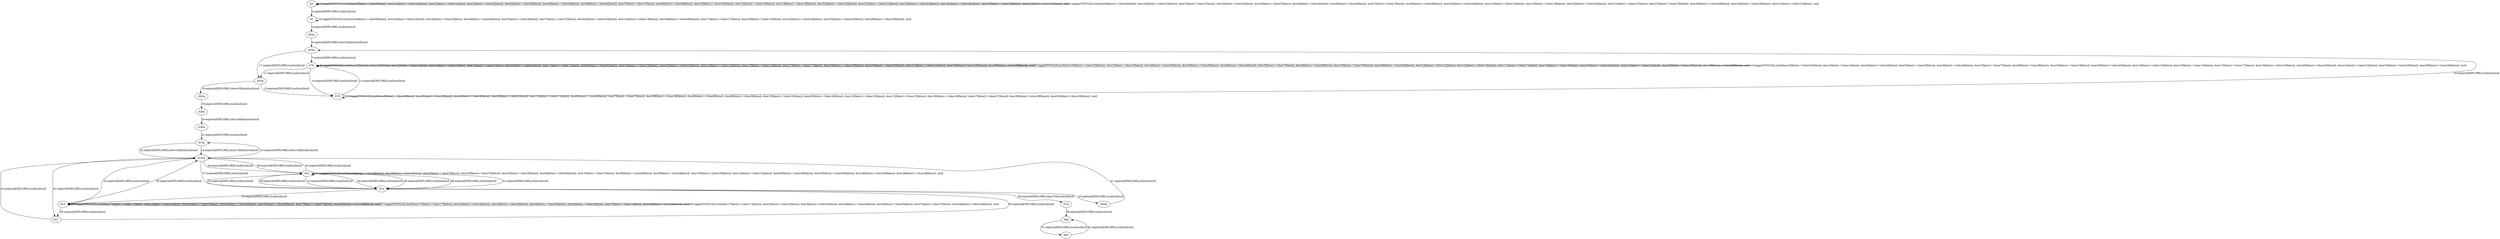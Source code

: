 # Total number of goals covered by this test: 3
# b23 --> d7p
# d13m --> b24
# b24 --> b24

digraph g {
"b0" -> "b0" [label = "1-toggle[TOGGLE];/null/door0[false]:=!(door0[false]); door32[false]:=!(door32[false]); door1[false]:=!(door1[false]); door2[false]:=!(door2[false]); door3[false]:=!(door3[false]); door4[false]:=!(door4[false]); door6[false]:=!(door6[false]); door7[false]:=!(door7[false]); door9[false]:=!(door9[false]); door43[false]:=!(door43[false]); door13[false]:=!(door13[false]); door19[false]:=!(door19[false]); door52[false]:=!(door52[false]); door21[false]:=!(door21[false]); door23[false]:=!(door23[false]); door26[false]:=!(door26[false]); door29[false]:=!(door29[false]); door31[false]:=!(door31[false]); /null"];
"b0" -> "b0" [label = "2-toggle[TOGGLE];/null/door0[false]:=!(door0[false]); door32[false]:=!(door32[false]); door1[false]:=!(door1[false]); door2[false]:=!(door2[false]); door3[false]:=!(door3[false]); door4[false]:=!(door4[false]); door6[false]:=!(door6[false]); door7[false]:=!(door7[false]); door9[false]:=!(door9[false]); door43[false]:=!(door43[false]); door13[false]:=!(door13[false]); door19[false]:=!(door19[false]); door52[false]:=!(door52[false]); door21[false]:=!(door21[false]); door23[false]:=!(door23[false]); door26[false]:=!(door26[false]); door29[false]:=!(door29[false]); door31[false]:=!(door31[false]); /null"];
"b0" -> "b1" [label = "3-explore[EXPLORE];/null/null/null"];
"b1" -> "b1" [label = "4-toggle[TOGGLE];/null/door0[false]:=!(door0[false]); door1[false]:=!(door1[false]); door2[false]:=!(door2[false]); door4[false]:=!(door4[false]); door5[false]:=!(door5[false]); door7[false]:=!(door7[false]); door43[false]:=!(door43[false]); door13[false]:=!(door13[false]); door46[false]:=!(door46[false]); door17[false]:=!(door17[false]); door19[false]:=!(door19[false]); door52[false]:=!(door52[false]); door25[false]:=!(door25[false]); door29[false]:=!(door29[false]); /null"];
"b1" -> "d52p" [label = "5-explore[EXPLORE];/null/null/null"];
"d52p" -> "d52m" [label = "6-explore[EXPLORE];/door52[false]/null/null"];
"d52m" -> "b78" [label = "7-explore[EXPLORE];/null/null/null"];
"b78" -> "b78" [label = "8-toggle[TOGGLE];/null/door32[false]:=!(door32[false]); door1[false]:=!(door1[false]); door2[false]:=!(door2[false]); door3[false]:=!(door3[false]); door4[false]:=!(door4[false]); door7[false]:=!(door7[false]); door9[false]:=!(door9[false]); door10[false]:=!(door10[false]); door43[false]:=!(door43[false]); door12[false]:=!(door12[false]); door13[false]:=!(door13[false]); door17[false]:=!(door17[false]); door19[false]:=!(door19[false]); door20[false]:=!(door20[false]); door21[false]:=!(door21[false]); door25[false]:=!(door25[false]); door29[false]:=!(door29[false]); /null"];
"b78" -> "b78" [label = "9-toggle[TOGGLE];/null/door32[false]:=!(door32[false]); door1[false]:=!(door1[false]); door2[false]:=!(door2[false]); door3[false]:=!(door3[false]); door4[false]:=!(door4[false]); door7[false]:=!(door7[false]); door9[false]:=!(door9[false]); door10[false]:=!(door10[false]); door43[false]:=!(door43[false]); door12[false]:=!(door12[false]); door13[false]:=!(door13[false]); door17[false]:=!(door17[false]); door19[false]:=!(door19[false]); door20[false]:=!(door20[false]); door21[false]:=!(door21[false]); door25[false]:=!(door25[false]); door29[false]:=!(door29[false]); /null"];
"b78" -> "b78" [label = "10-toggle[TOGGLE];/null/door32[false]:=!(door32[false]); door1[false]:=!(door1[false]); door2[false]:=!(door2[false]); door3[false]:=!(door3[false]); door4[false]:=!(door4[false]); door7[false]:=!(door7[false]); door9[false]:=!(door9[false]); door10[false]:=!(door10[false]); door43[false]:=!(door43[false]); door12[false]:=!(door12[false]); door13[false]:=!(door13[false]); door17[false]:=!(door17[false]); door19[false]:=!(door19[false]); door20[false]:=!(door20[false]); door21[false]:=!(door21[false]); door25[false]:=!(door25[false]); door29[false]:=!(door29[false]); /null"];
"b78" -> "d43p" [label = "11-explore[EXPLORE];/null/null/null"];
"d43p" -> "b79" [label = "12-explore[EXPLORE];/null/null/null"];
"b79" -> "b78" [label = "13-explore[EXPLORE];/null/null/null"];
"b78" -> "b79" [label = "14-explore[EXPLORE];/null/null/null"];
"b79" -> "b79" [label = "15-toggle[TOGGLE];/null/door0[false]:=!(door0[false]); door3[false]:=!(door3[false]); door4[false]:=!(door4[false]); door5[false]:=!(door5[false]); door37[false]:=!(door37[false]); door6[false]:=!(door6[false]); door7[false]:=!(door7[false]); door39[false]:=!(door39[false]); door8[false]:=!(door8[false]); door9[false]:=!(door9[false]); door10[false]:=!(door10[false]); door43[false]:=!(door43[false]); door12[false]:=!(door12[false]); door13[false]:=!(door13[false]); door18[false]:=!(door18[false]); door27[false]:=!(door27[false]); door29[false]:=!(door29[false]); door30[false]:=!(door30[false]); /null"];
"b79" -> "d52m" [label = "16-explore[EXPLORE];/null/null/null"];
"d52m" -> "d43p" [label = "17-explore[EXPLORE];/null/null/null"];
"d43p" -> "d43m" [label = "18-explore[EXPLORE];/door43[false]/null/null"];
"d43m" -> "d29p" [label = "19-explore[EXPLORE];/null/null/null"];
"d29p" -> "d29m" [label = "20-explore[EXPLORE];/door29[false]/null/null"];
"d29m" -> "d13p" [label = "21-explore[EXPLORE];/null/null/null"];
"d13p" -> "d13m" [label = "22-explore[EXPLORE];/door13[false]/null/null"];
"d13m" -> "d13p" [label = "23-explore[EXPLORE];/door13[false]/null/null"];
"d13p" -> "d13m" [label = "24-explore[EXPLORE];/door13[false]/null/null"];
"d13m" -> "b24" [label = "25-explore[EXPLORE];/null/null/null"];
"b24" -> "b24" [label = "26-toggle[TOGGLE];/null/door17[false]:=!(door17[false]); door2[false]:=!(door2[false]); door3[false]:=!(door3[false]); door4[false]:=!(door4[false]); door5[false]:=!(door5[false]); door7[false]:=!(door7[false]); door44[false]:=!(door44[false]); /null"];
"b24" -> "b24" [label = "27-toggle[TOGGLE];/null/door17[false]:=!(door17[false]); door2[false]:=!(door2[false]); door3[false]:=!(door3[false]); door4[false]:=!(door4[false]); door5[false]:=!(door5[false]); door7[false]:=!(door7[false]); door44[false]:=!(door44[false]); /null"];
"b24" -> "b24" [label = "28-toggle[TOGGLE];/null/door17[false]:=!(door17[false]); door2[false]:=!(door2[false]); door3[false]:=!(door3[false]); door4[false]:=!(door4[false]); door5[false]:=!(door5[false]); door7[false]:=!(door7[false]); door44[false]:=!(door44[false]); /null"];
"b24" -> "b22" [label = "29-explore[EXPLORE];/null/null/null"];
"b22" -> "d7p" [label = "30-explore[EXPLORE];/null/null/null"];
"d7p" -> "b23" [label = "31-explore[EXPLORE];/null/null/null"];
"b23" -> "d7p" [label = "32-explore[EXPLORE];/null/null/null"];
"d7p" -> "b23" [label = "33-explore[EXPLORE];/null/null/null"];
"b23" -> "d7p" [label = "34-explore[EXPLORE];/null/null/null"];
"d7p" -> "b24" [label = "35-explore[EXPLORE];/null/null/null"];
"b24" -> "d13m" [label = "36-explore[EXPLORE];/null/null/null"];
"d13m" -> "d7p" [label = "37-explore[EXPLORE];/null/null/null"];
"d7p" -> "b23" [label = "38-explore[EXPLORE];/null/null/null"];
"b23" -> "d7p" [label = "39-explore[EXPLORE];/null/null/null"];
"d7p" -> "d45m" [label = "40-explore[EXPLORE];/null/null/null"];
"d45m" -> "d13m" [label = "41-explore[EXPLORE];/null/null/null"];
"d13m" -> "b22" [label = "42-explore[EXPLORE];/null/null/null"];
"b22" -> "d13m" [label = "43-explore[EXPLORE];/null/null/null"];
"d13m" -> "b23" [label = "44-explore[EXPLORE];/null/null/null"];
"b23" -> "d13m" [label = "45-explore[EXPLORE];/null/null/null"];
"d13m" -> "b23" [label = "46-explore[EXPLORE];/null/null/null"];
"b23" -> "b23" [label = "47-toggle[TOGGLE];/null/door0[false]:=!(door0[false]); door2[false]:=!(door2[false]); door3[false]:=!(door3[false]); door35[false]:=!(door35[false]); door5[false]:=!(door5[false]); door6[false]:=!(door6[false]); door7[false]:=!(door7[false]); door8[false]:=!(door8[false]); door9[false]:=!(door9[false]); door10[false]:=!(door10[false]); door12[false]:=!(door12[false]); door49[false]:=!(door49[false]); door50[false]:=!(door50[false]); door26[false]:=!(door26[false]); door28[false]:=!(door28[false]); /null"];
"b23" -> "d7p" [label = "48-explore[EXPLORE];/null/null/null"];
"d7p" -> "d7m" [label = "49-explore[EXPLORE];/door7[false]/null/null"];
"d7m" -> "d4p" [label = "50-explore[EXPLORE];/null/null/null"];
"d4p" -> "b62" [label = "51-explore[EXPLORE];/null/null/null"];
"b62" -> "d4p" [label = "52-explore[EXPLORE];/null/null/null"];
}